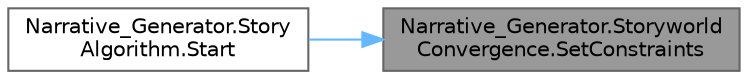 digraph "Narrative_Generator.StoryworldConvergence.SetConstraints"
{
 // LATEX_PDF_SIZE
  bgcolor="transparent";
  edge [fontname=Helvetica,fontsize=10,labelfontname=Helvetica,labelfontsize=10];
  node [fontname=Helvetica,fontsize=10,shape=box,height=0.2,width=0.4];
  rankdir="RL";
  Node1 [label="Narrative_Generator.Storyworld\lConvergence.SetConstraints",height=0.2,width=0.4,color="gray40", fillcolor="grey60", style="filled", fontcolor="black",tooltip="A method that replaces the list of constraints with the specified one."];
  Node1 -> Node2 [dir="back",color="steelblue1",style="solid"];
  Node2 [label="Narrative_Generator.Story\lAlgorithm.Start",height=0.2,width=0.4,color="grey40", fillcolor="white", style="filled",URL="$class_narrative___generator_1_1_story_algorithm.html#a84193cf4bd94e0c652a31dbb175214d1",tooltip="Method is an entry point that controls the operation of the algorithm (the sequence of launching othe..."];
}
